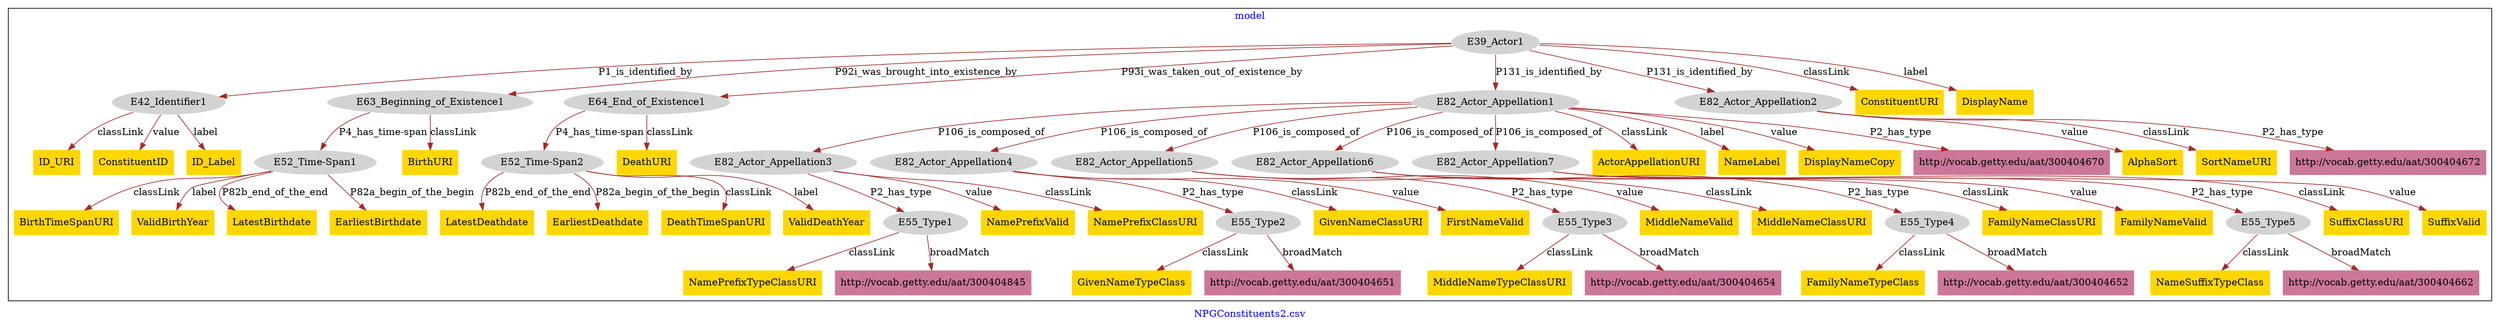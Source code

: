 digraph n0 {
fontcolor="blue"
remincross="true"
label="NPGConstituents2.csv"
subgraph cluster {
label="model"
n2[style="filled",color="white",fillcolor="lightgray",label="E39_Actor1"];
n3[style="filled",color="white",fillcolor="lightgray",label="E42_Identifier1"];
n4[style="filled",color="white",fillcolor="lightgray",label="E63_Beginning_of_Existence1"];
n5[style="filled",color="white",fillcolor="lightgray",label="E64_End_of_Existence1"];
n6[style="filled",color="white",fillcolor="lightgray",label="E82_Actor_Appellation1"];
n7[style="filled",color="white",fillcolor="lightgray",label="E82_Actor_Appellation2"];
n8[style="filled",color="white",fillcolor="lightgray",label="E52_Time-Span1"];
n9[style="filled",color="white",fillcolor="lightgray",label="E52_Time-Span2"];
n10[style="filled",color="white",fillcolor="lightgray",label="E82_Actor_Appellation3"];
n11[style="filled",color="white",fillcolor="lightgray",label="E82_Actor_Appellation4"];
n12[style="filled",color="white",fillcolor="lightgray",label="E82_Actor_Appellation5"];
n13[style="filled",color="white",fillcolor="lightgray",label="E82_Actor_Appellation6"];
n14[style="filled",color="white",fillcolor="lightgray",label="E82_Actor_Appellation7"];
n15[style="filled",color="white",fillcolor="lightgray",label="E55_Type1"];
n16[style="filled",color="white",fillcolor="lightgray",label="E55_Type2"];
n17[style="filled",color="white",fillcolor="lightgray",label="E55_Type3"];
n18[style="filled",color="white",fillcolor="lightgray",label="E55_Type4"];
n19[style="filled",color="white",fillcolor="lightgray",label="E55_Type5"];
n20[shape="plaintext",style="filled",fillcolor="gold",label="FamilyNameTypeClass"];
n21[shape="plaintext",style="filled",fillcolor="gold",label="AlphaSort"];
n22[shape="plaintext",style="filled",fillcolor="gold",label="GivenNameClassURI"];
n23[shape="plaintext",style="filled",fillcolor="gold",label="FamilyNameClassURI"];
n24[shape="plaintext",style="filled",fillcolor="gold",label="ActorAppellationURI"];
n25[shape="plaintext",style="filled",fillcolor="gold",label="ConstituentURI"];
n26[shape="plaintext",style="filled",fillcolor="gold",label="DeathURI"];
n27[shape="plaintext",style="filled",fillcolor="gold",label="ID_URI"];
n28[shape="plaintext",style="filled",fillcolor="gold",label="GivenNameTypeClass"];
n29[shape="plaintext",style="filled",fillcolor="gold",label="BirthURI"];
n30[shape="plaintext",style="filled",fillcolor="gold",label="LatestDeathdate"];
n31[shape="plaintext",style="filled",fillcolor="gold",label="NamePrefixValid"];
n32[shape="plaintext",style="filled",fillcolor="gold",label="DisplayName"];
n33[shape="plaintext",style="filled",fillcolor="gold",label="EarliestDeathdate"];
n34[shape="plaintext",style="filled",fillcolor="gold",label="ConstituentID"];
n35[shape="plaintext",style="filled",fillcolor="gold",label="MiddleNameValid"];
n36[shape="plaintext",style="filled",fillcolor="gold",label="NameLabel"];
n37[shape="plaintext",style="filled",fillcolor="gold",label="FamilyNameValid"];
n38[shape="plaintext",style="filled",fillcolor="gold",label="NamePrefixTypeClassURI"];
n39[shape="plaintext",style="filled",fillcolor="gold",label="DisplayNameCopy"];
n40[shape="plaintext",style="filled",fillcolor="gold",label="BirthTimeSpanURI"];
n41[shape="plaintext",style="filled",fillcolor="gold",label="MiddleNameClassURI"];
n42[shape="plaintext",style="filled",fillcolor="gold",label="ID_Label"];
n43[shape="plaintext",style="filled",fillcolor="gold",label="DeathTimeSpanURI"];
n44[shape="plaintext",style="filled",fillcolor="gold",label="ValidBirthYear"];
n45[shape="plaintext",style="filled",fillcolor="gold",label="NamePrefixClassURI"];
n46[shape="plaintext",style="filled",fillcolor="gold",label="SuffixClassURI"];
n47[shape="plaintext",style="filled",fillcolor="gold",label="LatestBirthdate"];
n48[shape="plaintext",style="filled",fillcolor="gold",label="EarliestBirthdate"];
n49[shape="plaintext",style="filled",fillcolor="gold",label="MiddleNameTypeClassURI"];
n50[shape="plaintext",style="filled",fillcolor="gold",label="FirstNameValid"];
n51[shape="plaintext",style="filled",fillcolor="gold",label="NameSuffixTypeClass"];
n52[shape="plaintext",style="filled",fillcolor="gold",label="SortNameURI"];
n53[shape="plaintext",style="filled",fillcolor="gold",label="SuffixValid"];
n54[shape="plaintext",style="filled",fillcolor="gold",label="ValidDeathYear"];
n55[shape="plaintext",style="filled",fillcolor="#CC7799",label="http://vocab.getty.edu/aat/300404672"];
n56[shape="plaintext",style="filled",fillcolor="#CC7799",label="http://vocab.getty.edu/aat/300404670"];
n57[shape="plaintext",style="filled",fillcolor="#CC7799",label="http://vocab.getty.edu/aat/300404845"];
n58[shape="plaintext",style="filled",fillcolor="#CC7799",label="http://vocab.getty.edu/aat/300404654"];
n59[shape="plaintext",style="filled",fillcolor="#CC7799",label="http://vocab.getty.edu/aat/300404662"];
n60[shape="plaintext",style="filled",fillcolor="#CC7799",label="http://vocab.getty.edu/aat/300404651"];
n61[shape="plaintext",style="filled",fillcolor="#CC7799",label="http://vocab.getty.edu/aat/300404652"];
}
n2 -> n3[color="brown",fontcolor="black",label="P1_is_identified_by"]
n2 -> n4[color="brown",fontcolor="black",label="P92i_was_brought_into_existence_by"]
n2 -> n5[color="brown",fontcolor="black",label="P93i_was_taken_out_of_existence_by"]
n2 -> n6[color="brown",fontcolor="black",label="P131_is_identified_by"]
n2 -> n7[color="brown",fontcolor="black",label="P131_is_identified_by"]
n4 -> n8[color="brown",fontcolor="black",label="P4_has_time-span"]
n5 -> n9[color="brown",fontcolor="black",label="P4_has_time-span"]
n6 -> n10[color="brown",fontcolor="black",label="P106_is_composed_of"]
n6 -> n11[color="brown",fontcolor="black",label="P106_is_composed_of"]
n6 -> n12[color="brown",fontcolor="black",label="P106_is_composed_of"]
n6 -> n13[color="brown",fontcolor="black",label="P106_is_composed_of"]
n6 -> n14[color="brown",fontcolor="black",label="P106_is_composed_of"]
n10 -> n15[color="brown",fontcolor="black",label="P2_has_type"]
n11 -> n16[color="brown",fontcolor="black",label="P2_has_type"]
n12 -> n17[color="brown",fontcolor="black",label="P2_has_type"]
n13 -> n18[color="brown",fontcolor="black",label="P2_has_type"]
n14 -> n19[color="brown",fontcolor="black",label="P2_has_type"]
n18 -> n20[color="brown",fontcolor="black",label="classLink"]
n7 -> n21[color="brown",fontcolor="black",label="value"]
n11 -> n22[color="brown",fontcolor="black",label="classLink"]
n13 -> n23[color="brown",fontcolor="black",label="classLink"]
n6 -> n24[color="brown",fontcolor="black",label="classLink"]
n2 -> n25[color="brown",fontcolor="black",label="classLink"]
n5 -> n26[color="brown",fontcolor="black",label="classLink"]
n3 -> n27[color="brown",fontcolor="black",label="classLink"]
n16 -> n28[color="brown",fontcolor="black",label="classLink"]
n4 -> n29[color="brown",fontcolor="black",label="classLink"]
n9 -> n30[color="brown",fontcolor="black",label="P82b_end_of_the_end"]
n10 -> n31[color="brown",fontcolor="black",label="value"]
n2 -> n32[color="brown",fontcolor="black",label="label"]
n9 -> n33[color="brown",fontcolor="black",label="P82a_begin_of_the_begin"]
n3 -> n34[color="brown",fontcolor="black",label="value"]
n12 -> n35[color="brown",fontcolor="black",label="value"]
n6 -> n36[color="brown",fontcolor="black",label="label"]
n13 -> n37[color="brown",fontcolor="black",label="value"]
n15 -> n38[color="brown",fontcolor="black",label="classLink"]
n6 -> n39[color="brown",fontcolor="black",label="value"]
n8 -> n40[color="brown",fontcolor="black",label="classLink"]
n12 -> n41[color="brown",fontcolor="black",label="classLink"]
n3 -> n42[color="brown",fontcolor="black",label="label"]
n9 -> n43[color="brown",fontcolor="black",label="classLink"]
n8 -> n44[color="brown",fontcolor="black",label="label"]
n10 -> n45[color="brown",fontcolor="black",label="classLink"]
n14 -> n46[color="brown",fontcolor="black",label="classLink"]
n8 -> n47[color="brown",fontcolor="black",label="P82b_end_of_the_end"]
n8 -> n48[color="brown",fontcolor="black",label="P82a_begin_of_the_begin"]
n17 -> n49[color="brown",fontcolor="black",label="classLink"]
n11 -> n50[color="brown",fontcolor="black",label="value"]
n19 -> n51[color="brown",fontcolor="black",label="classLink"]
n7 -> n52[color="brown",fontcolor="black",label="classLink"]
n14 -> n53[color="brown",fontcolor="black",label="value"]
n9 -> n54[color="brown",fontcolor="black",label="label"]
n7 -> n55[color="brown",fontcolor="black",label="P2_has_type"]
n6 -> n56[color="brown",fontcolor="black",label="P2_has_type"]
n15 -> n57[color="brown",fontcolor="black",label="broadMatch"]
n17 -> n58[color="brown",fontcolor="black",label="broadMatch"]
n19 -> n59[color="brown",fontcolor="black",label="broadMatch"]
n16 -> n60[color="brown",fontcolor="black",label="broadMatch"]
n18 -> n61[color="brown",fontcolor="black",label="broadMatch"]
}
